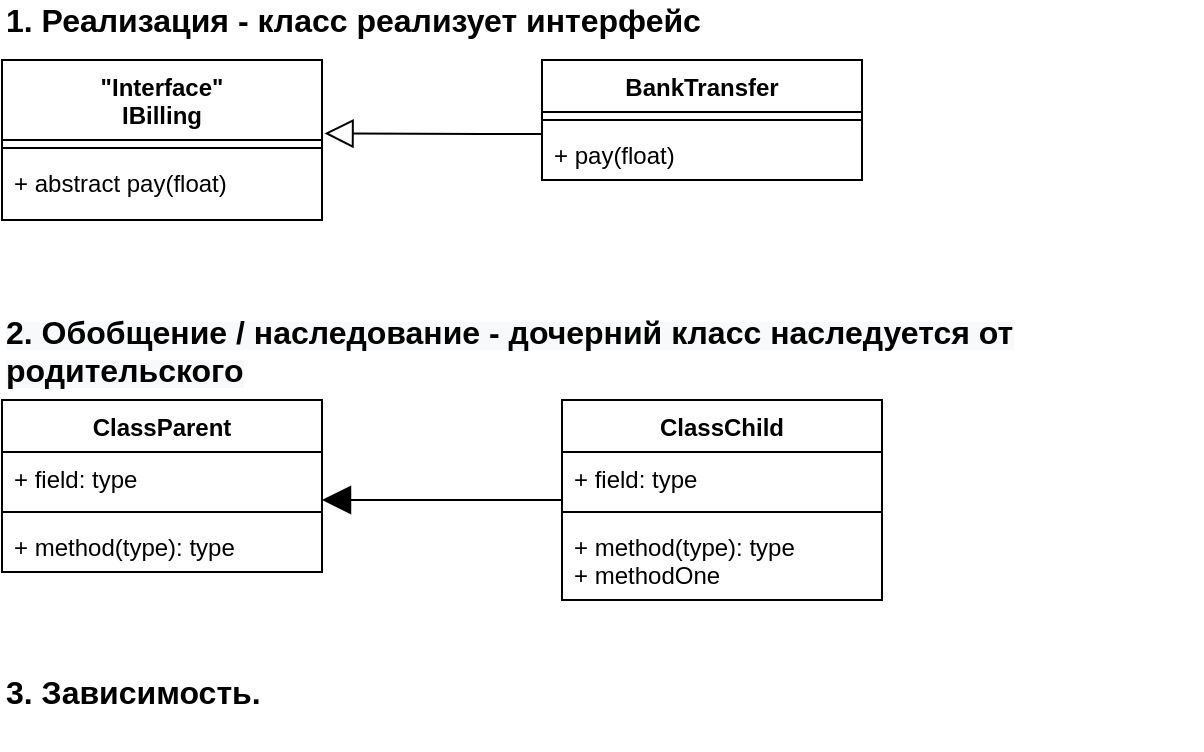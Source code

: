 <mxfile version="14.4.8" type="github">
  <diagram id="m4mYxKSN8VdyVwqg_uI4" name="Страница 1">
    <mxGraphModel dx="813" dy="435" grid="1" gridSize="10" guides="1" tooltips="1" connect="1" arrows="1" fold="1" page="1" pageScale="1" pageWidth="827" pageHeight="1169" math="0" shadow="0">
      <root>
        <mxCell id="0" />
        <mxCell id="1" parent="0" />
        <mxCell id="TXcWBvl-N6MU7SldHRkq-1" value="&lt;b&gt;&lt;font style=&quot;font-size: 16px&quot;&gt;1. Реализация - класс реализует интерфейс&lt;/font&gt;&lt;/b&gt;" style="text;html=1;strokeColor=none;fillColor=none;align=left;verticalAlign=middle;whiteSpace=wrap;rounded=0;" vertex="1" parent="1">
          <mxGeometry x="40" y="20" width="540" height="20" as="geometry" />
        </mxCell>
        <mxCell id="TXcWBvl-N6MU7SldHRkq-11" style="edgeStyle=orthogonalEdgeStyle;rounded=0;orthogonalLoop=1;jettySize=auto;html=1;entryX=1.008;entryY=0.459;entryDx=0;entryDy=0;entryPerimeter=0;endArrow=block;endFill=0;endSize=12;startSize=12;" edge="1" parent="1" source="TXcWBvl-N6MU7SldHRkq-5" target="TXcWBvl-N6MU7SldHRkq-8">
          <mxGeometry relative="1" as="geometry">
            <Array as="points">
              <mxPoint x="280" y="87" />
              <mxPoint x="280" y="87" />
            </Array>
          </mxGeometry>
        </mxCell>
        <mxCell id="TXcWBvl-N6MU7SldHRkq-5" value="BankTransfer" style="swimlane;fontStyle=1;align=center;verticalAlign=top;childLayout=stackLayout;horizontal=1;startSize=26;horizontalStack=0;resizeParent=1;resizeParentMax=0;resizeLast=0;collapsible=1;marginBottom=0;fontColor=none;" vertex="1" parent="1">
          <mxGeometry x="310" y="50" width="160" height="60" as="geometry">
            <mxRectangle x="-1130" y="-42" width="150" height="26" as="alternateBounds" />
          </mxGeometry>
        </mxCell>
        <mxCell id="TXcWBvl-N6MU7SldHRkq-6" value="" style="line;strokeWidth=1;fillColor=none;align=left;verticalAlign=middle;spacingTop=-1;spacingLeft=3;spacingRight=3;rotatable=0;labelPosition=right;points=[];portConstraint=eastwest;" vertex="1" parent="TXcWBvl-N6MU7SldHRkq-5">
          <mxGeometry y="26" width="160" height="8" as="geometry" />
        </mxCell>
        <mxCell id="TXcWBvl-N6MU7SldHRkq-7" value="+ pay(float)" style="text;strokeColor=none;fillColor=none;align=left;verticalAlign=top;spacingLeft=4;spacingRight=4;overflow=hidden;rotatable=0;points=[[0,0.5],[1,0.5]];portConstraint=eastwest;" vertex="1" parent="TXcWBvl-N6MU7SldHRkq-5">
          <mxGeometry y="34" width="160" height="26" as="geometry" />
        </mxCell>
        <mxCell id="TXcWBvl-N6MU7SldHRkq-8" value="&quot;Interface&quot;&#xa;IBilling" style="swimlane;fontStyle=1;align=center;verticalAlign=top;childLayout=stackLayout;horizontal=1;startSize=40;horizontalStack=0;resizeParent=1;resizeParentMax=0;resizeLast=0;collapsible=1;marginBottom=0;fontColor=none;" vertex="1" parent="1">
          <mxGeometry x="40" y="50" width="160" height="80" as="geometry">
            <mxRectangle x="-1130" y="-42" width="150" height="26" as="alternateBounds" />
          </mxGeometry>
        </mxCell>
        <mxCell id="TXcWBvl-N6MU7SldHRkq-9" value="" style="line;strokeWidth=1;fillColor=none;align=left;verticalAlign=middle;spacingTop=-1;spacingLeft=3;spacingRight=3;rotatable=0;labelPosition=right;points=[];portConstraint=eastwest;" vertex="1" parent="TXcWBvl-N6MU7SldHRkq-8">
          <mxGeometry y="40" width="160" height="8" as="geometry" />
        </mxCell>
        <mxCell id="TXcWBvl-N6MU7SldHRkq-10" value="+ abstract pay(float)" style="text;strokeColor=none;fillColor=none;align=left;verticalAlign=top;spacingLeft=4;spacingRight=4;overflow=hidden;rotatable=0;points=[[0,0.5],[1,0.5]];portConstraint=eastwest;" vertex="1" parent="TXcWBvl-N6MU7SldHRkq-8">
          <mxGeometry y="48" width="160" height="32" as="geometry" />
        </mxCell>
        <mxCell id="TXcWBvl-N6MU7SldHRkq-12" value="&lt;font face=&quot;helvetica&quot;&gt;&lt;b&gt;&lt;span style=&quot;color: rgb(0 , 0 , 0) ; font-size: 12px ; font-style: normal ; letter-spacing: normal ; text-align: left ; text-indent: 0px ; text-transform: none ; word-spacing: 0px ; background-color: rgb(248 , 249 , 250)&quot;&gt;&lt;font style=&quot;font-size: 16px&quot;&gt;2. Обобщение / наследование&amp;nbsp;&lt;/font&gt;&lt;/span&gt;&lt;/b&gt;&lt;b style=&quot;color: rgb(0 , 0 , 0) ; font-size: 12px ; font-style: normal ; letter-spacing: normal ; text-align: left ; text-indent: 0px ; text-transform: none ; word-spacing: 0px ; background-color: rgb(248 , 249 , 250)&quot;&gt;&lt;font style=&quot;font-size: 16px&quot;&gt;- дочерний класс наследуется от родительского&lt;/font&gt;&lt;/b&gt;&lt;/font&gt;" style="text;whiteSpace=wrap;html=1;" vertex="1" parent="1">
          <mxGeometry x="40" y="170" width="600" height="30" as="geometry" />
        </mxCell>
        <mxCell id="TXcWBvl-N6MU7SldHRkq-22" value="ClassParent" style="swimlane;fontStyle=1;align=center;verticalAlign=top;childLayout=stackLayout;horizontal=1;startSize=26;horizontalStack=0;resizeParent=1;resizeParentMax=0;resizeLast=0;collapsible=1;marginBottom=0;" vertex="1" parent="1">
          <mxGeometry x="40" y="220" width="160" height="86" as="geometry" />
        </mxCell>
        <mxCell id="TXcWBvl-N6MU7SldHRkq-23" value="+ field: type" style="text;strokeColor=none;fillColor=none;align=left;verticalAlign=top;spacingLeft=4;spacingRight=4;overflow=hidden;rotatable=0;points=[[0,0.5],[1,0.5]];portConstraint=eastwest;" vertex="1" parent="TXcWBvl-N6MU7SldHRkq-22">
          <mxGeometry y="26" width="160" height="26" as="geometry" />
        </mxCell>
        <mxCell id="TXcWBvl-N6MU7SldHRkq-24" value="" style="line;strokeWidth=1;fillColor=none;align=left;verticalAlign=middle;spacingTop=-1;spacingLeft=3;spacingRight=3;rotatable=0;labelPosition=right;points=[];portConstraint=eastwest;" vertex="1" parent="TXcWBvl-N6MU7SldHRkq-22">
          <mxGeometry y="52" width="160" height="8" as="geometry" />
        </mxCell>
        <mxCell id="TXcWBvl-N6MU7SldHRkq-25" value="+ method(type): type" style="text;strokeColor=none;fillColor=none;align=left;verticalAlign=top;spacingLeft=4;spacingRight=4;overflow=hidden;rotatable=0;points=[[0,0.5],[1,0.5]];portConstraint=eastwest;" vertex="1" parent="TXcWBvl-N6MU7SldHRkq-22">
          <mxGeometry y="60" width="160" height="26" as="geometry" />
        </mxCell>
        <mxCell id="TXcWBvl-N6MU7SldHRkq-30" style="edgeStyle=orthogonalEdgeStyle;rounded=0;orthogonalLoop=1;jettySize=auto;html=1;entryX=1;entryY=0.923;entryDx=0;entryDy=0;entryPerimeter=0;startSize=12;endArrow=block;endFill=1;endSize=12;" edge="1" parent="1" source="TXcWBvl-N6MU7SldHRkq-26" target="TXcWBvl-N6MU7SldHRkq-23">
          <mxGeometry relative="1" as="geometry" />
        </mxCell>
        <mxCell id="TXcWBvl-N6MU7SldHRkq-26" value="ClassChild" style="swimlane;fontStyle=1;align=center;verticalAlign=top;childLayout=stackLayout;horizontal=1;startSize=26;horizontalStack=0;resizeParent=1;resizeParentMax=0;resizeLast=0;collapsible=1;marginBottom=0;" vertex="1" parent="1">
          <mxGeometry x="320" y="220" width="160" height="100" as="geometry" />
        </mxCell>
        <mxCell id="TXcWBvl-N6MU7SldHRkq-27" value="+ field: type" style="text;strokeColor=none;fillColor=none;align=left;verticalAlign=top;spacingLeft=4;spacingRight=4;overflow=hidden;rotatable=0;points=[[0,0.5],[1,0.5]];portConstraint=eastwest;" vertex="1" parent="TXcWBvl-N6MU7SldHRkq-26">
          <mxGeometry y="26" width="160" height="26" as="geometry" />
        </mxCell>
        <mxCell id="TXcWBvl-N6MU7SldHRkq-28" value="" style="line;strokeWidth=1;fillColor=none;align=left;verticalAlign=middle;spacingTop=-1;spacingLeft=3;spacingRight=3;rotatable=0;labelPosition=right;points=[];portConstraint=eastwest;" vertex="1" parent="TXcWBvl-N6MU7SldHRkq-26">
          <mxGeometry y="52" width="160" height="8" as="geometry" />
        </mxCell>
        <mxCell id="TXcWBvl-N6MU7SldHRkq-29" value="+ method(type): type&#xa;+ methodOne" style="text;strokeColor=none;fillColor=none;align=left;verticalAlign=top;spacingLeft=4;spacingRight=4;overflow=hidden;rotatable=0;points=[[0,0.5],[1,0.5]];portConstraint=eastwest;" vertex="1" parent="TXcWBvl-N6MU7SldHRkq-26">
          <mxGeometry y="60" width="160" height="40" as="geometry" />
        </mxCell>
        <mxCell id="TXcWBvl-N6MU7SldHRkq-31" value="&lt;blockquote style=&quot;margin: 0 0 0 40px ; border: none ; padding: 0px&quot;&gt;&lt;/blockquote&gt;&lt;b style=&quot;font-family: &amp;#34;helvetica&amp;#34;&quot;&gt;&lt;font style=&quot;font-size: 16px&quot;&gt;3. Зависимость.&lt;/font&gt;&lt;/b&gt;&lt;br&gt;&lt;blockquote style=&quot;margin: 0 0 0 40px ; border: none ; padding: 0px&quot;&gt;&lt;font face=&quot;helvetica&quot;&gt;&lt;b&gt;&lt;span style=&quot;color: rgb(0 , 0 , 0) ; font-size: 12px ; font-style: normal ; letter-spacing: normal ; text-align: left ; text-indent: 0px ; text-transform: none ; word-spacing: 0px ; background-color: rgb(248 , 249 , 250)&quot;&gt;&lt;font style=&quot;font-size: 16px&quot;&gt;&lt;br&gt;&lt;/font&gt;&lt;/span&gt;&lt;/b&gt;&lt;/font&gt;&lt;/blockquote&gt;" style="text;whiteSpace=wrap;html=1;" vertex="1" parent="1">
          <mxGeometry x="40" y="350" width="600" height="30" as="geometry" />
        </mxCell>
      </root>
    </mxGraphModel>
  </diagram>
</mxfile>
